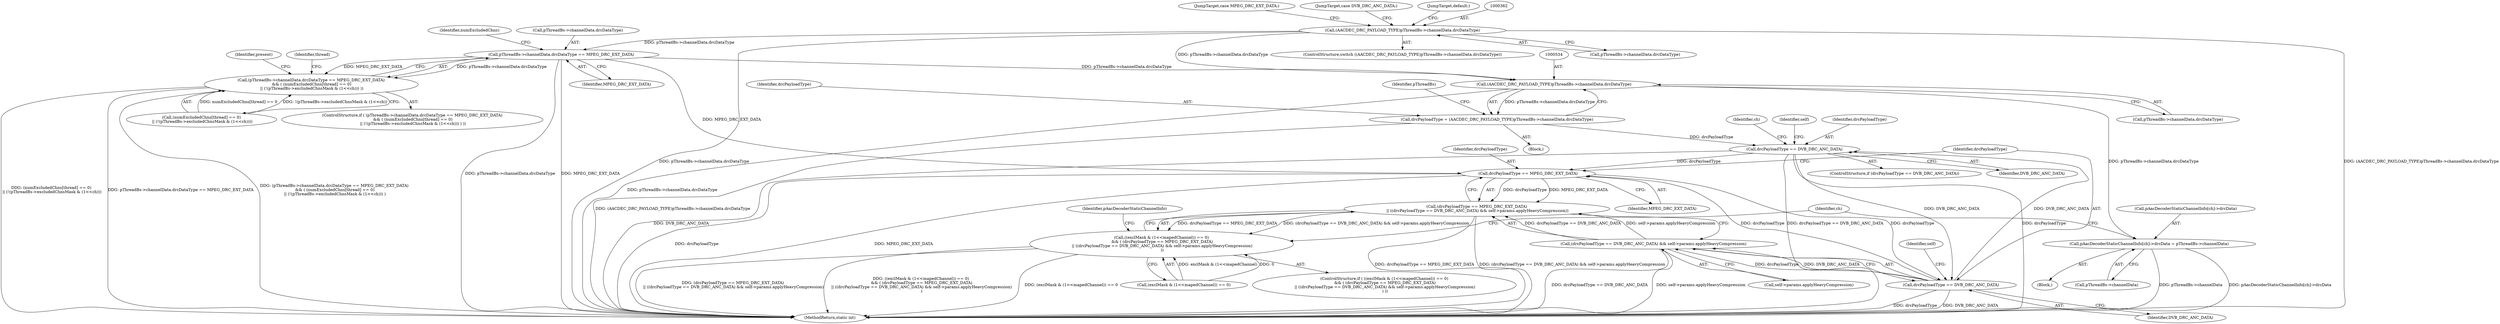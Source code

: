 digraph "0_Android_5d4405f601fa11a8955fd7611532c982420e4206@pointer" {
"1000361" [label="(Call,(AACDEC_DRC_PAYLOAD_TYPE)pThreadBs->channelData.drcDataType)"];
"1000476" [label="(Call,pThreadBs->channelData.drcDataType == MPEG_DRC_EXT_DATA)"];
"1000475" [label="(Call,(pThreadBs->channelData.drcDataType == MPEG_DRC_EXT_DATA)\n && ( (numExcludedChns[thread] == 0)\n || (!(pThreadBs->excludedChnsMask & (1<<ch))) ))"];
"1000533" [label="(Call,(AACDEC_DRC_PAYLOAD_TYPE)pThreadBs->channelData.drcDataType)"];
"1000531" [label="(Call,drcPayloadType = (AACDEC_DRC_PAYLOAD_TYPE)pThreadBs->channelData.drcDataType)"];
"1000566" [label="(Call,drcPayloadType == DVB_DRC_ANC_DATA)"];
"1000603" [label="(Call,drcPayloadType == MPEG_DRC_EXT_DATA)"];
"1000602" [label="(Call,(drcPayloadType == MPEG_DRC_EXT_DATA)\n || ((drcPayloadType == DVB_DRC_ANC_DATA) && self->params.applyHeavyCompression))"];
"1000594" [label="(Call,((exclMask & (1<<mapedChannel)) == 0)\n && ( (drcPayloadType == MPEG_DRC_EXT_DATA)\n || ((drcPayloadType == DVB_DRC_ANC_DATA) && self->params.applyHeavyCompression)\n ))"];
"1000607" [label="(Call,drcPayloadType == DVB_DRC_ANC_DATA)"];
"1000606" [label="(Call,(drcPayloadType == DVB_DRC_ANC_DATA) && self->params.applyHeavyCompression)"];
"1000616" [label="(Call,pAacDecoderStaticChannelInfo[ch]->drcData = pThreadBs->channelData)"];
"1000371" [label="(JumpTarget,case MPEG_DRC_EXT_DATA:)"];
"1000372" [label="(JumpTarget,case DVB_DRC_ANC_DATA:)"];
"1000579" [label="(Identifier,ch)"];
"1000616" [label="(Call,pAacDecoderStaticChannelInfo[ch]->drcData = pThreadBs->channelData)"];
"1000609" [label="(Identifier,DVB_DRC_ANC_DATA)"];
"1000369" [label="(JumpTarget,default:)"];
"1000533" [label="(Call,(AACDEC_DRC_PAYLOAD_TYPE)pThreadBs->channelData.drcDataType)"];
"1000615" [label="(Block,)"];
"1000499" [label="(Identifier,present)"];
"1000486" [label="(Identifier,numExcludedChns)"];
"1000603" [label="(Call,drcPayloadType == MPEG_DRC_EXT_DATA)"];
"1000565" [label="(ControlStructure,if (drcPayloadType == DVB_DRC_ANC_DATA))"];
"1000466" [label="(Identifier,thread)"];
"1000617" [label="(Call,pAacDecoderStaticChannelInfo[ch]->drcData)"];
"1000361" [label="(Call,(AACDEC_DRC_PAYLOAD_TYPE)pThreadBs->channelData.drcDataType)"];
"1000605" [label="(Identifier,MPEG_DRC_EXT_DATA)"];
"1000610" [label="(Call,self->params.applyHeavyCompression)"];
"1000475" [label="(Call,(pThreadBs->channelData.drcDataType == MPEG_DRC_EXT_DATA)\n && ( (numExcludedChns[thread] == 0)\n || (!(pThreadBs->excludedChnsMask & (1<<ch))) ))"];
"1000593" [label="(ControlStructure,if ( ((exclMask & (1<<mapedChannel)) == 0)\n && ( (drcPayloadType == MPEG_DRC_EXT_DATA)\n || ((drcPayloadType == DVB_DRC_ANC_DATA) && self->params.applyHeavyCompression)\n ) ))"];
"1000604" [label="(Identifier,drcPayloadType)"];
"1000612" [label="(Identifier,self)"];
"1000483" [label="(Call,(numExcludedChns[thread] == 0)\n || (!(pThreadBs->excludedChnsMask & (1<<ch))))"];
"1000360" [label="(ControlStructure,switch ((AACDEC_DRC_PAYLOAD_TYPE)pThreadBs->channelData.drcDataType))"];
"1000477" [label="(Call,pThreadBs->channelData.drcDataType)"];
"1000622" [label="(Call,pThreadBs->channelData)"];
"1000476" [label="(Call,pThreadBs->channelData.drcDataType == MPEG_DRC_EXT_DATA)"];
"1000544" [label="(Identifier,pThreadBs)"];
"1000517" [label="(Block,)"];
"1000595" [label="(Call,(exclMask & (1<<mapedChannel)) == 0)"];
"1000607" [label="(Call,drcPayloadType == DVB_DRC_ANC_DATA)"];
"1000535" [label="(Call,pThreadBs->channelData.drcDataType)"];
"1000602" [label="(Call,(drcPayloadType == MPEG_DRC_EXT_DATA)\n || ((drcPayloadType == DVB_DRC_ANC_DATA) && self->params.applyHeavyCompression))"];
"1000594" [label="(Call,((exclMask & (1<<mapedChannel)) == 0)\n && ( (drcPayloadType == MPEG_DRC_EXT_DATA)\n || ((drcPayloadType == DVB_DRC_ANC_DATA) && self->params.applyHeavyCompression)\n ))"];
"1000568" [label="(Identifier,DVB_DRC_ANC_DATA)"];
"1000566" [label="(Call,drcPayloadType == DVB_DRC_ANC_DATA)"];
"1000608" [label="(Identifier,drcPayloadType)"];
"1000363" [label="(Call,pThreadBs->channelData.drcDataType)"];
"1000572" [label="(Identifier,self)"];
"1000619" [label="(Identifier,pAacDecoderStaticChannelInfo)"];
"1000606" [label="(Call,(drcPayloadType == DVB_DRC_ANC_DATA) && self->params.applyHeavyCompression)"];
"1000567" [label="(Identifier,drcPayloadType)"];
"1000482" [label="(Identifier,MPEG_DRC_EXT_DATA)"];
"1000585" [label="(Identifier,ch)"];
"1000474" [label="(ControlStructure,if ( (pThreadBs->channelData.drcDataType == MPEG_DRC_EXT_DATA)\n && ( (numExcludedChns[thread] == 0)\n || (!(pThreadBs->excludedChnsMask & (1<<ch))) ) ))"];
"1000660" [label="(MethodReturn,static int)"];
"1000532" [label="(Identifier,drcPayloadType)"];
"1000531" [label="(Call,drcPayloadType = (AACDEC_DRC_PAYLOAD_TYPE)pThreadBs->channelData.drcDataType)"];
"1000361" -> "1000360"  [label="AST: "];
"1000361" -> "1000363"  [label="CFG: "];
"1000362" -> "1000361"  [label="AST: "];
"1000363" -> "1000361"  [label="AST: "];
"1000369" -> "1000361"  [label="CFG: "];
"1000371" -> "1000361"  [label="CFG: "];
"1000372" -> "1000361"  [label="CFG: "];
"1000361" -> "1000660"  [label="DDG: (AACDEC_DRC_PAYLOAD_TYPE)pThreadBs->channelData.drcDataType"];
"1000361" -> "1000660"  [label="DDG: pThreadBs->channelData.drcDataType"];
"1000361" -> "1000476"  [label="DDG: pThreadBs->channelData.drcDataType"];
"1000361" -> "1000533"  [label="DDG: pThreadBs->channelData.drcDataType"];
"1000476" -> "1000475"  [label="AST: "];
"1000476" -> "1000482"  [label="CFG: "];
"1000477" -> "1000476"  [label="AST: "];
"1000482" -> "1000476"  [label="AST: "];
"1000486" -> "1000476"  [label="CFG: "];
"1000475" -> "1000476"  [label="CFG: "];
"1000476" -> "1000660"  [label="DDG: pThreadBs->channelData.drcDataType"];
"1000476" -> "1000660"  [label="DDG: MPEG_DRC_EXT_DATA"];
"1000476" -> "1000475"  [label="DDG: pThreadBs->channelData.drcDataType"];
"1000476" -> "1000475"  [label="DDG: MPEG_DRC_EXT_DATA"];
"1000476" -> "1000533"  [label="DDG: pThreadBs->channelData.drcDataType"];
"1000476" -> "1000603"  [label="DDG: MPEG_DRC_EXT_DATA"];
"1000475" -> "1000474"  [label="AST: "];
"1000475" -> "1000483"  [label="CFG: "];
"1000483" -> "1000475"  [label="AST: "];
"1000499" -> "1000475"  [label="CFG: "];
"1000466" -> "1000475"  [label="CFG: "];
"1000475" -> "1000660"  [label="DDG: (numExcludedChns[thread] == 0)\n || (!(pThreadBs->excludedChnsMask & (1<<ch)))"];
"1000475" -> "1000660"  [label="DDG: pThreadBs->channelData.drcDataType == MPEG_DRC_EXT_DATA"];
"1000475" -> "1000660"  [label="DDG: (pThreadBs->channelData.drcDataType == MPEG_DRC_EXT_DATA)\n && ( (numExcludedChns[thread] == 0)\n || (!(pThreadBs->excludedChnsMask & (1<<ch))) )"];
"1000483" -> "1000475"  [label="DDG: numExcludedChns[thread] == 0"];
"1000483" -> "1000475"  [label="DDG: !(pThreadBs->excludedChnsMask & (1<<ch))"];
"1000533" -> "1000531"  [label="AST: "];
"1000533" -> "1000535"  [label="CFG: "];
"1000534" -> "1000533"  [label="AST: "];
"1000535" -> "1000533"  [label="AST: "];
"1000531" -> "1000533"  [label="CFG: "];
"1000533" -> "1000660"  [label="DDG: pThreadBs->channelData.drcDataType"];
"1000533" -> "1000531"  [label="DDG: pThreadBs->channelData.drcDataType"];
"1000533" -> "1000616"  [label="DDG: pThreadBs->channelData.drcDataType"];
"1000531" -> "1000517"  [label="AST: "];
"1000532" -> "1000531"  [label="AST: "];
"1000544" -> "1000531"  [label="CFG: "];
"1000531" -> "1000660"  [label="DDG: (AACDEC_DRC_PAYLOAD_TYPE)pThreadBs->channelData.drcDataType"];
"1000531" -> "1000566"  [label="DDG: drcPayloadType"];
"1000566" -> "1000565"  [label="AST: "];
"1000566" -> "1000568"  [label="CFG: "];
"1000567" -> "1000566"  [label="AST: "];
"1000568" -> "1000566"  [label="AST: "];
"1000572" -> "1000566"  [label="CFG: "];
"1000579" -> "1000566"  [label="CFG: "];
"1000566" -> "1000660"  [label="DDG: DVB_DRC_ANC_DATA"];
"1000566" -> "1000660"  [label="DDG: drcPayloadType == DVB_DRC_ANC_DATA"];
"1000566" -> "1000660"  [label="DDG: drcPayloadType"];
"1000607" -> "1000566"  [label="DDG: DVB_DRC_ANC_DATA"];
"1000566" -> "1000603"  [label="DDG: drcPayloadType"];
"1000566" -> "1000607"  [label="DDG: DVB_DRC_ANC_DATA"];
"1000603" -> "1000602"  [label="AST: "];
"1000603" -> "1000605"  [label="CFG: "];
"1000604" -> "1000603"  [label="AST: "];
"1000605" -> "1000603"  [label="AST: "];
"1000608" -> "1000603"  [label="CFG: "];
"1000602" -> "1000603"  [label="CFG: "];
"1000603" -> "1000660"  [label="DDG: drcPayloadType"];
"1000603" -> "1000660"  [label="DDG: MPEG_DRC_EXT_DATA"];
"1000603" -> "1000602"  [label="DDG: drcPayloadType"];
"1000603" -> "1000602"  [label="DDG: MPEG_DRC_EXT_DATA"];
"1000607" -> "1000603"  [label="DDG: drcPayloadType"];
"1000603" -> "1000607"  [label="DDG: drcPayloadType"];
"1000602" -> "1000594"  [label="AST: "];
"1000602" -> "1000606"  [label="CFG: "];
"1000606" -> "1000602"  [label="AST: "];
"1000594" -> "1000602"  [label="CFG: "];
"1000602" -> "1000660"  [label="DDG: drcPayloadType == MPEG_DRC_EXT_DATA"];
"1000602" -> "1000660"  [label="DDG: (drcPayloadType == DVB_DRC_ANC_DATA) && self->params.applyHeavyCompression"];
"1000602" -> "1000594"  [label="DDG: drcPayloadType == MPEG_DRC_EXT_DATA"];
"1000602" -> "1000594"  [label="DDG: (drcPayloadType == DVB_DRC_ANC_DATA) && self->params.applyHeavyCompression"];
"1000606" -> "1000602"  [label="DDG: drcPayloadType == DVB_DRC_ANC_DATA"];
"1000606" -> "1000602"  [label="DDG: self->params.applyHeavyCompression"];
"1000594" -> "1000593"  [label="AST: "];
"1000594" -> "1000595"  [label="CFG: "];
"1000595" -> "1000594"  [label="AST: "];
"1000619" -> "1000594"  [label="CFG: "];
"1000585" -> "1000594"  [label="CFG: "];
"1000594" -> "1000660"  [label="DDG: (exclMask & (1<<mapedChannel)) == 0"];
"1000594" -> "1000660"  [label="DDG: (drcPayloadType == MPEG_DRC_EXT_DATA)\n || ((drcPayloadType == DVB_DRC_ANC_DATA) && self->params.applyHeavyCompression)"];
"1000594" -> "1000660"  [label="DDG: ((exclMask & (1<<mapedChannel)) == 0)\n && ( (drcPayloadType == MPEG_DRC_EXT_DATA)\n || ((drcPayloadType == DVB_DRC_ANC_DATA) && self->params.applyHeavyCompression)\n )"];
"1000595" -> "1000594"  [label="DDG: exclMask & (1<<mapedChannel)"];
"1000595" -> "1000594"  [label="DDG: 0"];
"1000607" -> "1000606"  [label="AST: "];
"1000607" -> "1000609"  [label="CFG: "];
"1000608" -> "1000607"  [label="AST: "];
"1000609" -> "1000607"  [label="AST: "];
"1000612" -> "1000607"  [label="CFG: "];
"1000606" -> "1000607"  [label="CFG: "];
"1000607" -> "1000660"  [label="DDG: drcPayloadType"];
"1000607" -> "1000660"  [label="DDG: DVB_DRC_ANC_DATA"];
"1000607" -> "1000606"  [label="DDG: drcPayloadType"];
"1000607" -> "1000606"  [label="DDG: DVB_DRC_ANC_DATA"];
"1000606" -> "1000610"  [label="CFG: "];
"1000610" -> "1000606"  [label="AST: "];
"1000606" -> "1000660"  [label="DDG: drcPayloadType == DVB_DRC_ANC_DATA"];
"1000606" -> "1000660"  [label="DDG: self->params.applyHeavyCompression"];
"1000616" -> "1000615"  [label="AST: "];
"1000616" -> "1000622"  [label="CFG: "];
"1000617" -> "1000616"  [label="AST: "];
"1000622" -> "1000616"  [label="AST: "];
"1000585" -> "1000616"  [label="CFG: "];
"1000616" -> "1000660"  [label="DDG: pThreadBs->channelData"];
"1000616" -> "1000660"  [label="DDG: pAacDecoderStaticChannelInfo[ch]->drcData"];
}
